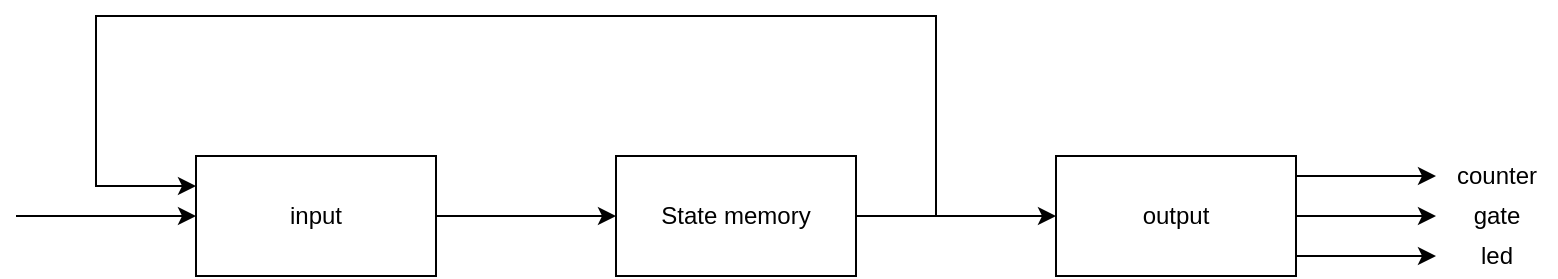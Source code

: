 <mxfile version="19.0.3" type="device"><diagram id="R2lEEEUBdFMjLlhIrx00" name="Page-1"><mxGraphModel dx="780" dy="521" grid="1" gridSize="10" guides="1" tooltips="1" connect="1" arrows="1" fold="1" page="1" pageScale="1" pageWidth="850" pageHeight="1100" math="0" shadow="0" extFonts="Permanent Marker^https://fonts.googleapis.com/css?family=Permanent+Marker"><root><mxCell id="0"/><mxCell id="1" parent="0"/><mxCell id="jMqhx6P_xPK40oRp1Ked-5" style="edgeStyle=orthogonalEdgeStyle;rounded=0;orthogonalLoop=1;jettySize=auto;html=1;" parent="1" source="jMqhx6P_xPK40oRp1Ked-1" target="jMqhx6P_xPK40oRp1Ked-2" edge="1"><mxGeometry relative="1" as="geometry"/></mxCell><mxCell id="jMqhx6P_xPK40oRp1Ked-1" value="State memory" style="rounded=0;whiteSpace=wrap;html=1;" parent="1" vertex="1"><mxGeometry x="390" y="460" width="120" height="60" as="geometry"/></mxCell><mxCell id="jMqhx6P_xPK40oRp1Ked-6" style="edgeStyle=orthogonalEdgeStyle;rounded=0;orthogonalLoop=1;jettySize=auto;html=1;" parent="1" source="jMqhx6P_xPK40oRp1Ked-2" edge="1"><mxGeometry relative="1" as="geometry"><mxPoint x="800" y="490" as="targetPoint"/></mxGeometry></mxCell><mxCell id="jMqhx6P_xPK40oRp1Ked-8" style="edgeStyle=orthogonalEdgeStyle;rounded=0;orthogonalLoop=1;jettySize=auto;html=1;" parent="1" source="jMqhx6P_xPK40oRp1Ked-2" edge="1"><mxGeometry relative="1" as="geometry"><mxPoint x="800" y="470" as="targetPoint"/><Array as="points"><mxPoint x="750" y="470"/><mxPoint x="750" y="470"/></Array></mxGeometry></mxCell><mxCell id="jMqhx6P_xPK40oRp1Ked-9" style="edgeStyle=orthogonalEdgeStyle;rounded=0;orthogonalLoop=1;jettySize=auto;html=1;" parent="1" source="jMqhx6P_xPK40oRp1Ked-2" edge="1"><mxGeometry relative="1" as="geometry"><mxPoint x="800" y="510" as="targetPoint"/><Array as="points"><mxPoint x="750" y="510"/><mxPoint x="750" y="510"/></Array></mxGeometry></mxCell><mxCell id="jMqhx6P_xPK40oRp1Ked-2" value="output" style="rounded=0;whiteSpace=wrap;html=1;" parent="1" vertex="1"><mxGeometry x="610" y="460" width="120" height="60" as="geometry"/></mxCell><mxCell id="jMqhx6P_xPK40oRp1Ked-4" style="edgeStyle=orthogonalEdgeStyle;rounded=0;orthogonalLoop=1;jettySize=auto;html=1;" parent="1" source="jMqhx6P_xPK40oRp1Ked-3" target="jMqhx6P_xPK40oRp1Ked-1" edge="1"><mxGeometry relative="1" as="geometry"/></mxCell><mxCell id="jMqhx6P_xPK40oRp1Ked-3" value="input" style="rounded=0;whiteSpace=wrap;html=1;" parent="1" vertex="1"><mxGeometry x="180" y="460" width="120" height="60" as="geometry"/></mxCell><mxCell id="jMqhx6P_xPK40oRp1Ked-7" value="" style="endArrow=classic;html=1;rounded=0;entryX=0;entryY=0.5;entryDx=0;entryDy=0;" parent="1" target="jMqhx6P_xPK40oRp1Ked-3" edge="1"><mxGeometry width="50" height="50" relative="1" as="geometry"><mxPoint x="90" y="490" as="sourcePoint"/><mxPoint x="450" y="590" as="targetPoint"/><Array as="points"><mxPoint x="130" y="490"/></Array></mxGeometry></mxCell><mxCell id="jMqhx6P_xPK40oRp1Ked-10" value="" style="endArrow=classic;html=1;rounded=0;entryX=0;entryY=0.25;entryDx=0;entryDy=0;" parent="1" target="jMqhx6P_xPK40oRp1Ked-3" edge="1"><mxGeometry width="50" height="50" relative="1" as="geometry"><mxPoint x="550" y="490" as="sourcePoint"/><mxPoint x="130" y="490" as="targetPoint"/><Array as="points"><mxPoint x="550" y="390"/><mxPoint x="130" y="390"/><mxPoint x="130" y="475"/></Array></mxGeometry></mxCell><mxCell id="jMqhx6P_xPK40oRp1Ked-11" value="counter" style="text;html=1;align=center;verticalAlign=middle;resizable=0;points=[];autosize=1;strokeColor=none;fillColor=none;" parent="1" vertex="1"><mxGeometry x="800" y="460" width="60" height="20" as="geometry"/></mxCell><mxCell id="jMqhx6P_xPK40oRp1Ked-12" value="gate" style="text;html=1;align=center;verticalAlign=middle;resizable=0;points=[];autosize=1;strokeColor=none;fillColor=none;" parent="1" vertex="1"><mxGeometry x="810" y="480" width="40" height="20" as="geometry"/></mxCell><mxCell id="jMqhx6P_xPK40oRp1Ked-13" value="led" style="text;html=1;align=center;verticalAlign=middle;resizable=0;points=[];autosize=1;strokeColor=none;fillColor=none;" parent="1" vertex="1"><mxGeometry x="815" y="500" width="30" height="20" as="geometry"/></mxCell></root></mxGraphModel></diagram></mxfile>
